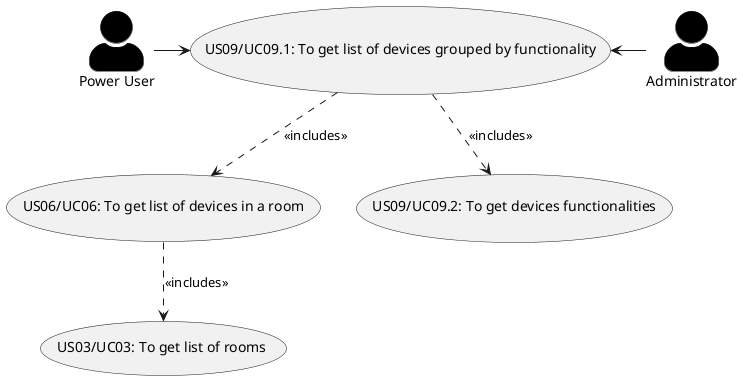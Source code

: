 @startuml
'https://plantuml.com/use-case-diagram
'left to right direction
skinparam actorStyle awesome
skinparam ActorBackgroundColor black

:Administrator: as Admin
:Power User: as Power_User

(US03/UC03: To get list of rooms) as (Use3)
(US06/UC06: To get list of devices in a room) as (Use6)
(US09/UC09.1: To get list of devices grouped by functionality) as (Use9.1)
(US09/UC09.2: To get devices functionalities) as (Use9.2)

Admin -left-> (Use9.1)

Power_User -right-> (Use9.1)

(Use6) ..> (Use3): <<includes>>
(Use9.1) ..> (Use6): <<includes>>
(Use9.1) ..> (Use9.2): <<includes>>

@enduml